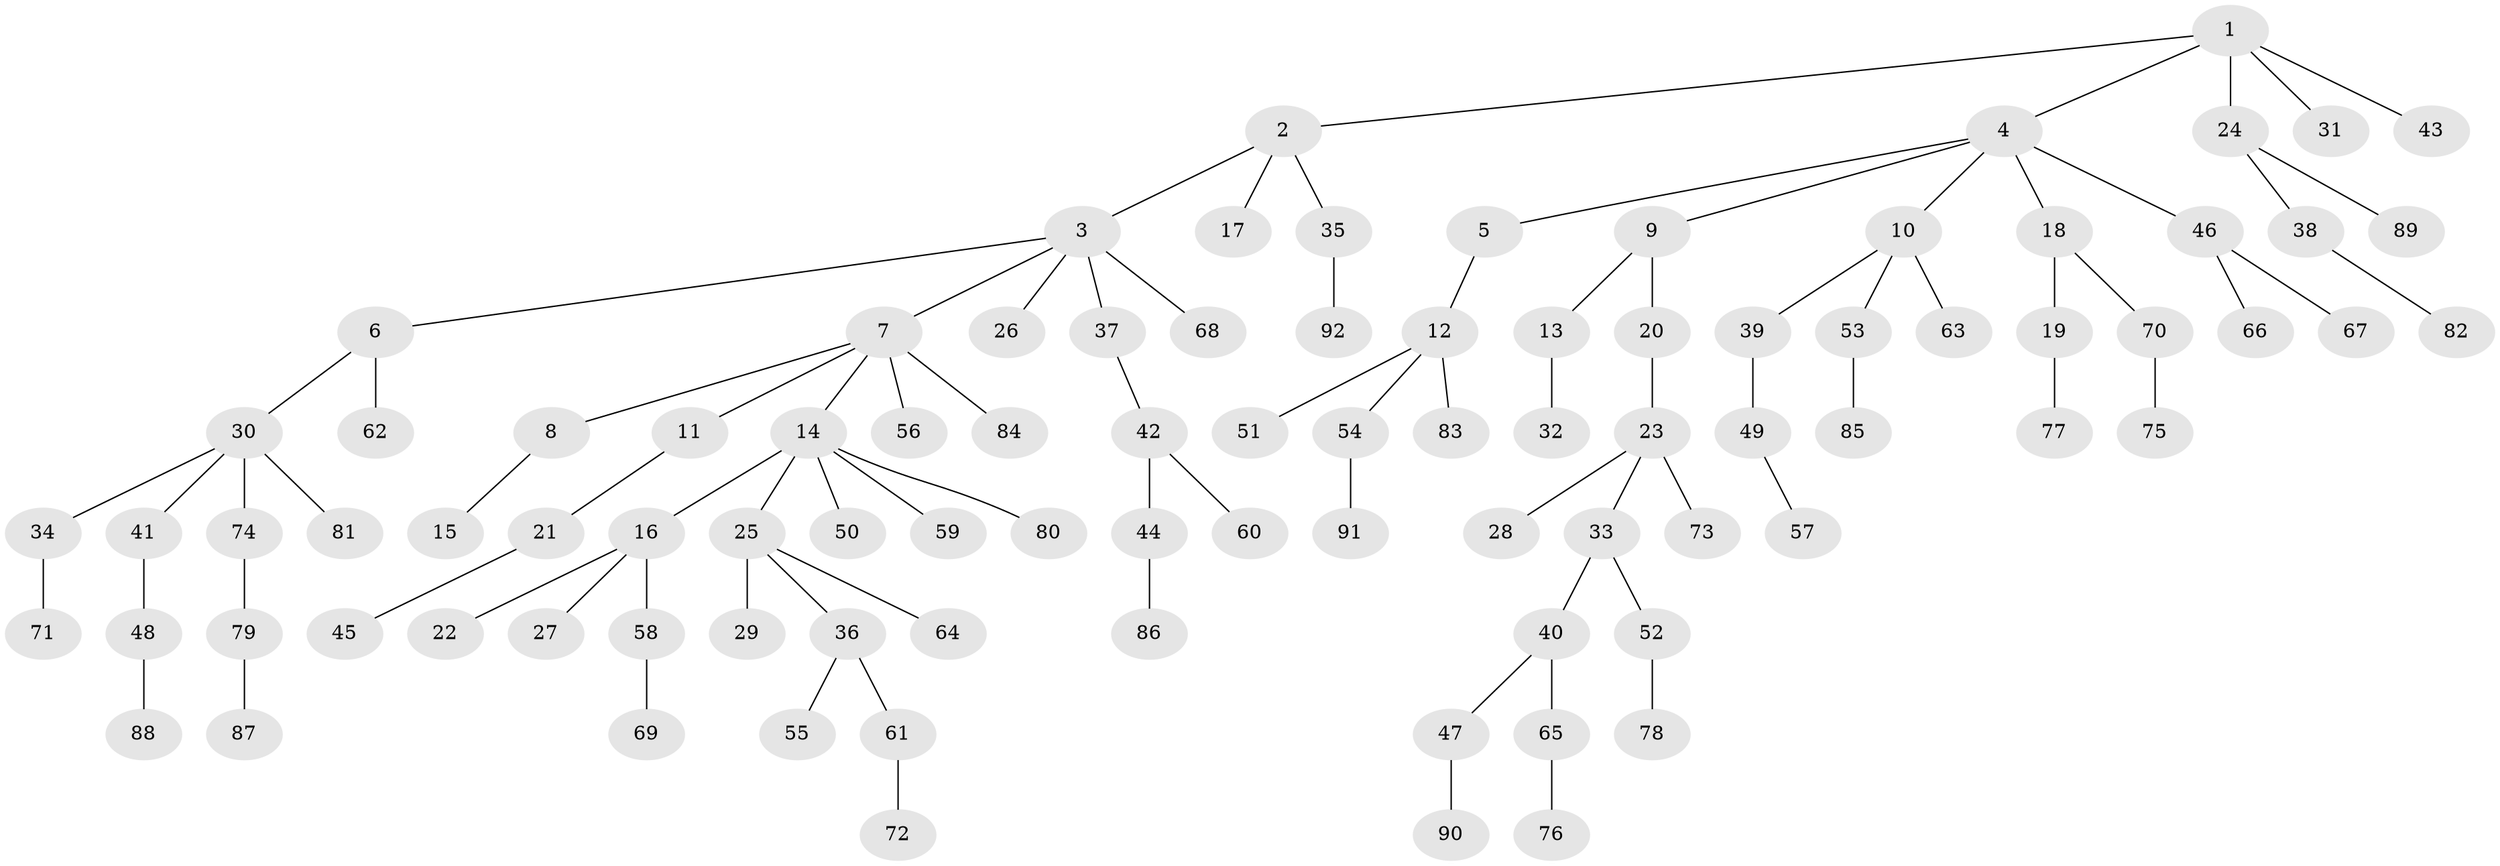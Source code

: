 // coarse degree distribution, {1: 0.8055555555555556, 2: 0.16666666666666666, 29: 0.027777777777777776}
// Generated by graph-tools (version 1.1) at 2025/56/03/04/25 21:56:52]
// undirected, 92 vertices, 91 edges
graph export_dot {
graph [start="1"]
  node [color=gray90,style=filled];
  1;
  2;
  3;
  4;
  5;
  6;
  7;
  8;
  9;
  10;
  11;
  12;
  13;
  14;
  15;
  16;
  17;
  18;
  19;
  20;
  21;
  22;
  23;
  24;
  25;
  26;
  27;
  28;
  29;
  30;
  31;
  32;
  33;
  34;
  35;
  36;
  37;
  38;
  39;
  40;
  41;
  42;
  43;
  44;
  45;
  46;
  47;
  48;
  49;
  50;
  51;
  52;
  53;
  54;
  55;
  56;
  57;
  58;
  59;
  60;
  61;
  62;
  63;
  64;
  65;
  66;
  67;
  68;
  69;
  70;
  71;
  72;
  73;
  74;
  75;
  76;
  77;
  78;
  79;
  80;
  81;
  82;
  83;
  84;
  85;
  86;
  87;
  88;
  89;
  90;
  91;
  92;
  1 -- 2;
  1 -- 4;
  1 -- 24;
  1 -- 31;
  1 -- 43;
  2 -- 3;
  2 -- 17;
  2 -- 35;
  3 -- 6;
  3 -- 7;
  3 -- 26;
  3 -- 37;
  3 -- 68;
  4 -- 5;
  4 -- 9;
  4 -- 10;
  4 -- 18;
  4 -- 46;
  5 -- 12;
  6 -- 30;
  6 -- 62;
  7 -- 8;
  7 -- 11;
  7 -- 14;
  7 -- 56;
  7 -- 84;
  8 -- 15;
  9 -- 13;
  9 -- 20;
  10 -- 39;
  10 -- 53;
  10 -- 63;
  11 -- 21;
  12 -- 51;
  12 -- 54;
  12 -- 83;
  13 -- 32;
  14 -- 16;
  14 -- 25;
  14 -- 50;
  14 -- 59;
  14 -- 80;
  16 -- 22;
  16 -- 27;
  16 -- 58;
  18 -- 19;
  18 -- 70;
  19 -- 77;
  20 -- 23;
  21 -- 45;
  23 -- 28;
  23 -- 33;
  23 -- 73;
  24 -- 38;
  24 -- 89;
  25 -- 29;
  25 -- 36;
  25 -- 64;
  30 -- 34;
  30 -- 41;
  30 -- 74;
  30 -- 81;
  33 -- 40;
  33 -- 52;
  34 -- 71;
  35 -- 92;
  36 -- 55;
  36 -- 61;
  37 -- 42;
  38 -- 82;
  39 -- 49;
  40 -- 47;
  40 -- 65;
  41 -- 48;
  42 -- 44;
  42 -- 60;
  44 -- 86;
  46 -- 66;
  46 -- 67;
  47 -- 90;
  48 -- 88;
  49 -- 57;
  52 -- 78;
  53 -- 85;
  54 -- 91;
  58 -- 69;
  61 -- 72;
  65 -- 76;
  70 -- 75;
  74 -- 79;
  79 -- 87;
}
